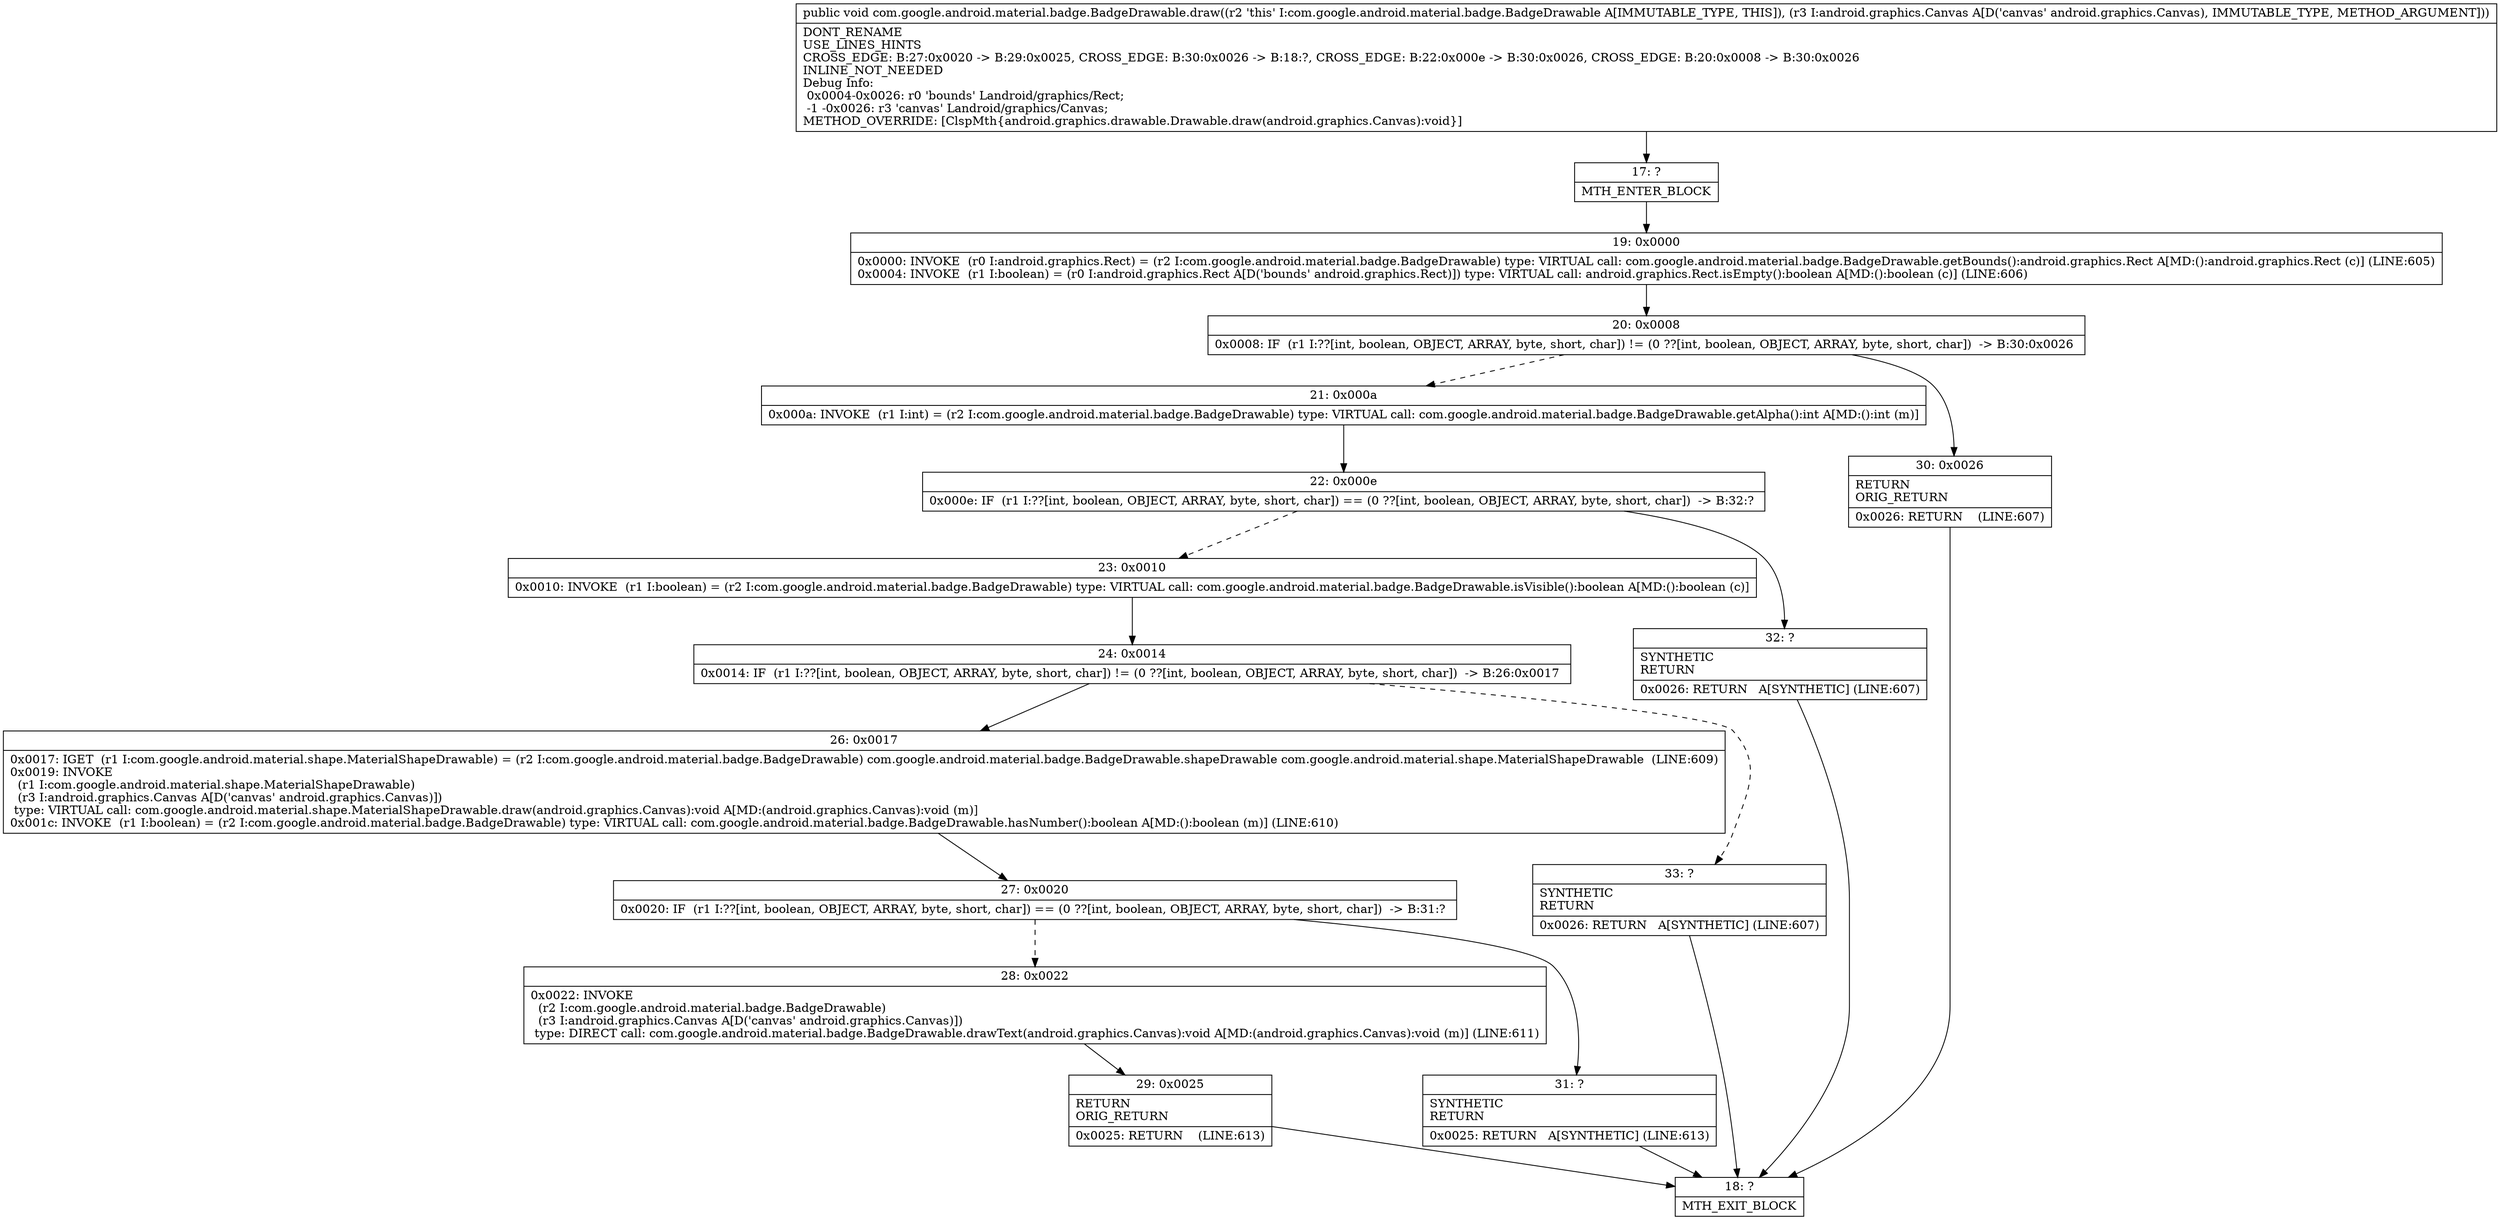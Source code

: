 digraph "CFG forcom.google.android.material.badge.BadgeDrawable.draw(Landroid\/graphics\/Canvas;)V" {
Node_17 [shape=record,label="{17\:\ ?|MTH_ENTER_BLOCK\l}"];
Node_19 [shape=record,label="{19\:\ 0x0000|0x0000: INVOKE  (r0 I:android.graphics.Rect) = (r2 I:com.google.android.material.badge.BadgeDrawable) type: VIRTUAL call: com.google.android.material.badge.BadgeDrawable.getBounds():android.graphics.Rect A[MD:():android.graphics.Rect (c)] (LINE:605)\l0x0004: INVOKE  (r1 I:boolean) = (r0 I:android.graphics.Rect A[D('bounds' android.graphics.Rect)]) type: VIRTUAL call: android.graphics.Rect.isEmpty():boolean A[MD:():boolean (c)] (LINE:606)\l}"];
Node_20 [shape=record,label="{20\:\ 0x0008|0x0008: IF  (r1 I:??[int, boolean, OBJECT, ARRAY, byte, short, char]) != (0 ??[int, boolean, OBJECT, ARRAY, byte, short, char])  \-\> B:30:0x0026 \l}"];
Node_21 [shape=record,label="{21\:\ 0x000a|0x000a: INVOKE  (r1 I:int) = (r2 I:com.google.android.material.badge.BadgeDrawable) type: VIRTUAL call: com.google.android.material.badge.BadgeDrawable.getAlpha():int A[MD:():int (m)]\l}"];
Node_22 [shape=record,label="{22\:\ 0x000e|0x000e: IF  (r1 I:??[int, boolean, OBJECT, ARRAY, byte, short, char]) == (0 ??[int, boolean, OBJECT, ARRAY, byte, short, char])  \-\> B:32:? \l}"];
Node_23 [shape=record,label="{23\:\ 0x0010|0x0010: INVOKE  (r1 I:boolean) = (r2 I:com.google.android.material.badge.BadgeDrawable) type: VIRTUAL call: com.google.android.material.badge.BadgeDrawable.isVisible():boolean A[MD:():boolean (c)]\l}"];
Node_24 [shape=record,label="{24\:\ 0x0014|0x0014: IF  (r1 I:??[int, boolean, OBJECT, ARRAY, byte, short, char]) != (0 ??[int, boolean, OBJECT, ARRAY, byte, short, char])  \-\> B:26:0x0017 \l}"];
Node_26 [shape=record,label="{26\:\ 0x0017|0x0017: IGET  (r1 I:com.google.android.material.shape.MaterialShapeDrawable) = (r2 I:com.google.android.material.badge.BadgeDrawable) com.google.android.material.badge.BadgeDrawable.shapeDrawable com.google.android.material.shape.MaterialShapeDrawable  (LINE:609)\l0x0019: INVOKE  \l  (r1 I:com.google.android.material.shape.MaterialShapeDrawable)\l  (r3 I:android.graphics.Canvas A[D('canvas' android.graphics.Canvas)])\l type: VIRTUAL call: com.google.android.material.shape.MaterialShapeDrawable.draw(android.graphics.Canvas):void A[MD:(android.graphics.Canvas):void (m)]\l0x001c: INVOKE  (r1 I:boolean) = (r2 I:com.google.android.material.badge.BadgeDrawable) type: VIRTUAL call: com.google.android.material.badge.BadgeDrawable.hasNumber():boolean A[MD:():boolean (m)] (LINE:610)\l}"];
Node_27 [shape=record,label="{27\:\ 0x0020|0x0020: IF  (r1 I:??[int, boolean, OBJECT, ARRAY, byte, short, char]) == (0 ??[int, boolean, OBJECT, ARRAY, byte, short, char])  \-\> B:31:? \l}"];
Node_28 [shape=record,label="{28\:\ 0x0022|0x0022: INVOKE  \l  (r2 I:com.google.android.material.badge.BadgeDrawable)\l  (r3 I:android.graphics.Canvas A[D('canvas' android.graphics.Canvas)])\l type: DIRECT call: com.google.android.material.badge.BadgeDrawable.drawText(android.graphics.Canvas):void A[MD:(android.graphics.Canvas):void (m)] (LINE:611)\l}"];
Node_29 [shape=record,label="{29\:\ 0x0025|RETURN\lORIG_RETURN\l|0x0025: RETURN    (LINE:613)\l}"];
Node_18 [shape=record,label="{18\:\ ?|MTH_EXIT_BLOCK\l}"];
Node_31 [shape=record,label="{31\:\ ?|SYNTHETIC\lRETURN\l|0x0025: RETURN   A[SYNTHETIC] (LINE:613)\l}"];
Node_33 [shape=record,label="{33\:\ ?|SYNTHETIC\lRETURN\l|0x0026: RETURN   A[SYNTHETIC] (LINE:607)\l}"];
Node_32 [shape=record,label="{32\:\ ?|SYNTHETIC\lRETURN\l|0x0026: RETURN   A[SYNTHETIC] (LINE:607)\l}"];
Node_30 [shape=record,label="{30\:\ 0x0026|RETURN\lORIG_RETURN\l|0x0026: RETURN    (LINE:607)\l}"];
MethodNode[shape=record,label="{public void com.google.android.material.badge.BadgeDrawable.draw((r2 'this' I:com.google.android.material.badge.BadgeDrawable A[IMMUTABLE_TYPE, THIS]), (r3 I:android.graphics.Canvas A[D('canvas' android.graphics.Canvas), IMMUTABLE_TYPE, METHOD_ARGUMENT]))  | DONT_RENAME\lUSE_LINES_HINTS\lCROSS_EDGE: B:27:0x0020 \-\> B:29:0x0025, CROSS_EDGE: B:30:0x0026 \-\> B:18:?, CROSS_EDGE: B:22:0x000e \-\> B:30:0x0026, CROSS_EDGE: B:20:0x0008 \-\> B:30:0x0026\lINLINE_NOT_NEEDED\lDebug Info:\l  0x0004\-0x0026: r0 'bounds' Landroid\/graphics\/Rect;\l  \-1 \-0x0026: r3 'canvas' Landroid\/graphics\/Canvas;\lMETHOD_OVERRIDE: [ClspMth\{android.graphics.drawable.Drawable.draw(android.graphics.Canvas):void\}]\l}"];
MethodNode -> Node_17;Node_17 -> Node_19;
Node_19 -> Node_20;
Node_20 -> Node_21[style=dashed];
Node_20 -> Node_30;
Node_21 -> Node_22;
Node_22 -> Node_23[style=dashed];
Node_22 -> Node_32;
Node_23 -> Node_24;
Node_24 -> Node_26;
Node_24 -> Node_33[style=dashed];
Node_26 -> Node_27;
Node_27 -> Node_28[style=dashed];
Node_27 -> Node_31;
Node_28 -> Node_29;
Node_29 -> Node_18;
Node_31 -> Node_18;
Node_33 -> Node_18;
Node_32 -> Node_18;
Node_30 -> Node_18;
}

